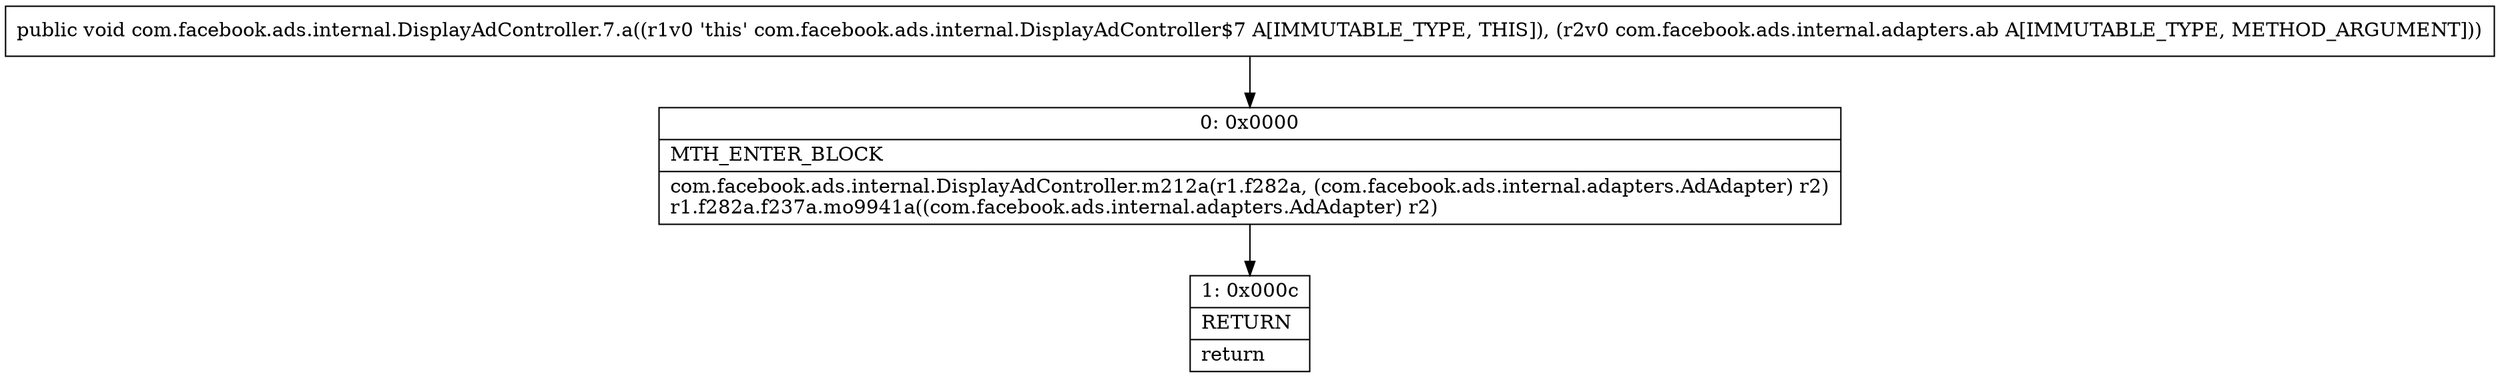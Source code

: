 digraph "CFG forcom.facebook.ads.internal.DisplayAdController.7.a(Lcom\/facebook\/ads\/internal\/adapters\/ab;)V" {
Node_0 [shape=record,label="{0\:\ 0x0000|MTH_ENTER_BLOCK\l|com.facebook.ads.internal.DisplayAdController.m212a(r1.f282a, (com.facebook.ads.internal.adapters.AdAdapter) r2)\lr1.f282a.f237a.mo9941a((com.facebook.ads.internal.adapters.AdAdapter) r2)\l}"];
Node_1 [shape=record,label="{1\:\ 0x000c|RETURN\l|return\l}"];
MethodNode[shape=record,label="{public void com.facebook.ads.internal.DisplayAdController.7.a((r1v0 'this' com.facebook.ads.internal.DisplayAdController$7 A[IMMUTABLE_TYPE, THIS]), (r2v0 com.facebook.ads.internal.adapters.ab A[IMMUTABLE_TYPE, METHOD_ARGUMENT])) }"];
MethodNode -> Node_0;
Node_0 -> Node_1;
}

